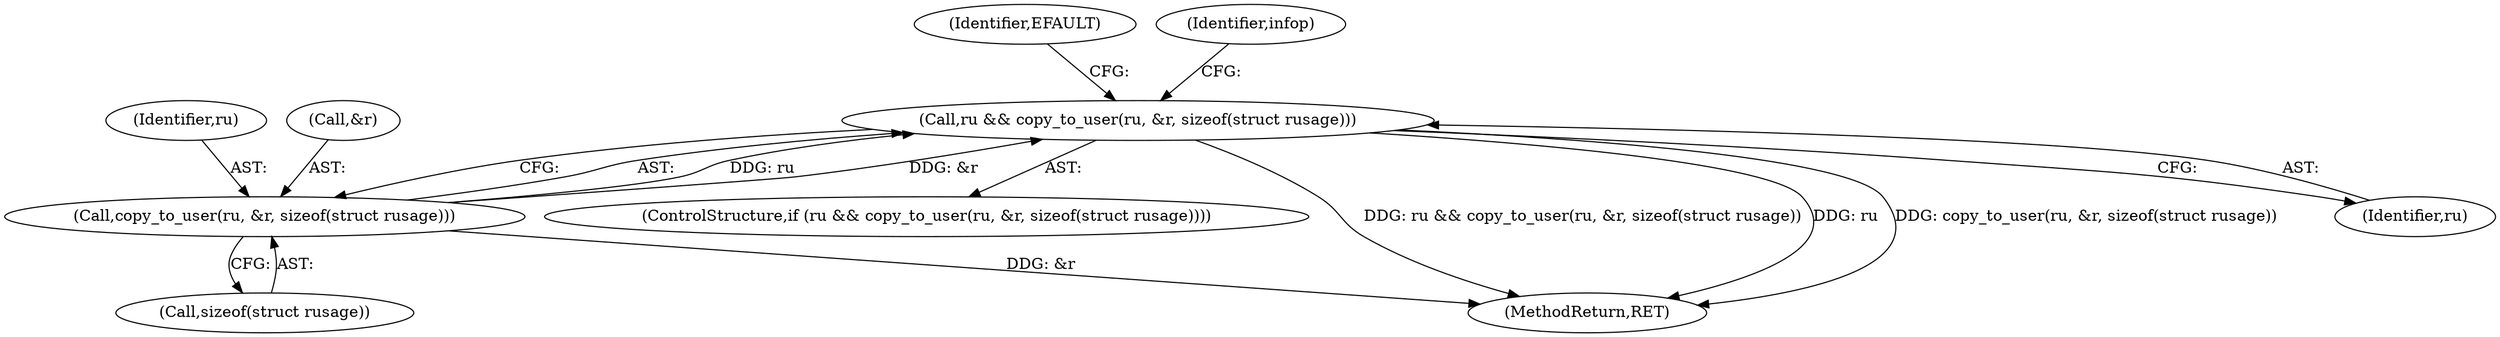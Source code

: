 digraph "0_linux_6c85501f2fabcfc4fc6ed976543d252c4eaf4be9_0@API" {
"1000145" [label="(Call,ru && copy_to_user(ru, &r, sizeof(struct rusage)))"];
"1000147" [label="(Call,copy_to_user(ru, &r, sizeof(struct rusage)))"];
"1000147" [label="(Call,copy_to_user(ru, &r, sizeof(struct rusage)))"];
"1000144" [label="(ControlStructure,if (ru && copy_to_user(ru, &r, sizeof(struct rusage))))"];
"1000155" [label="(Identifier,EFAULT)"];
"1000148" [label="(Identifier,ru)"];
"1000149" [label="(Call,&r)"];
"1000220" [label="(MethodReturn,RET)"];
"1000146" [label="(Identifier,ru)"];
"1000145" [label="(Call,ru && copy_to_user(ru, &r, sizeof(struct rusage)))"];
"1000158" [label="(Identifier,infop)"];
"1000151" [label="(Call,sizeof(struct rusage))"];
"1000145" -> "1000144"  [label="AST: "];
"1000145" -> "1000146"  [label="CFG: "];
"1000145" -> "1000147"  [label="CFG: "];
"1000146" -> "1000145"  [label="AST: "];
"1000147" -> "1000145"  [label="AST: "];
"1000155" -> "1000145"  [label="CFG: "];
"1000158" -> "1000145"  [label="CFG: "];
"1000145" -> "1000220"  [label="DDG: ru && copy_to_user(ru, &r, sizeof(struct rusage))"];
"1000145" -> "1000220"  [label="DDG: ru"];
"1000145" -> "1000220"  [label="DDG: copy_to_user(ru, &r, sizeof(struct rusage))"];
"1000147" -> "1000145"  [label="DDG: ru"];
"1000147" -> "1000145"  [label="DDG: &r"];
"1000147" -> "1000151"  [label="CFG: "];
"1000148" -> "1000147"  [label="AST: "];
"1000149" -> "1000147"  [label="AST: "];
"1000151" -> "1000147"  [label="AST: "];
"1000147" -> "1000220"  [label="DDG: &r"];
}
